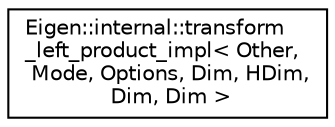 digraph "Graphical Class Hierarchy"
{
  edge [fontname="Helvetica",fontsize="10",labelfontname="Helvetica",labelfontsize="10"];
  node [fontname="Helvetica",fontsize="10",shape=record];
  rankdir="LR";
  Node1 [label="Eigen::internal::transform\l_left_product_impl\< Other,\l Mode, Options, Dim, HDim,\l Dim, Dim \>",height=0.2,width=0.4,color="black", fillcolor="white", style="filled",URL="$struct_eigen_1_1internal_1_1transform__left__product__impl_3_01_other_00_01_mode_00_01_options_0b0d1bc6bb0265d07cac191ec3dc368a3.html"];
}
